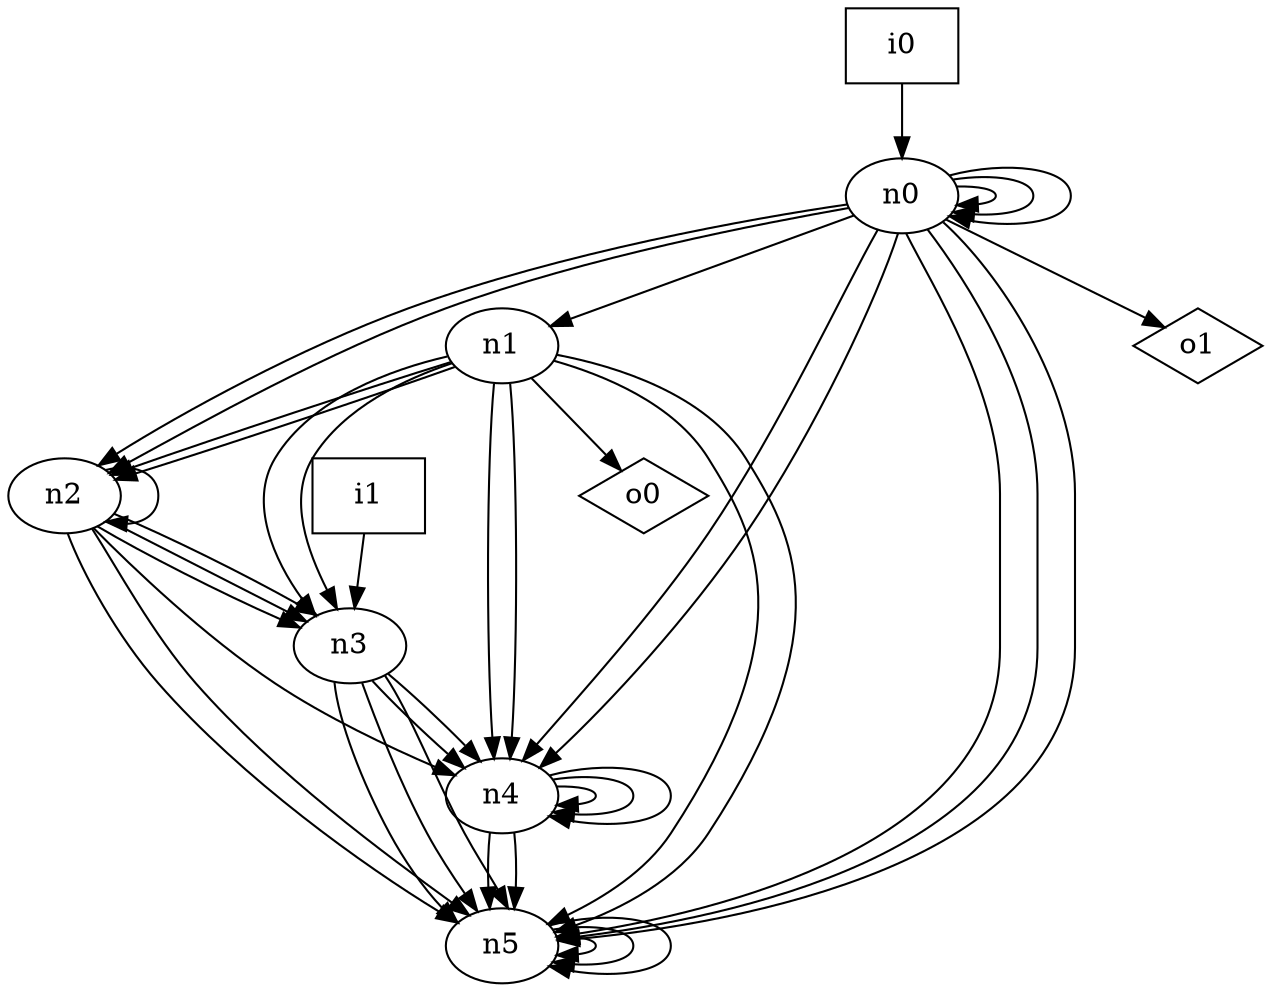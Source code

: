 digraph G {
n0 [label="n0"];
n1 [label="n1"];
n2 [label="n2"];
n3 [label="n3"];
n4 [label="n4"];
n5 [label="n5"];
n6 [label="i0",shape="box"];
n7 [label="i1",shape="box"];
n8 [label="o0",shape="diamond"];
n9 [label="o1",shape="diamond"];
n0 -> n0
n0 -> n0
n0 -> n0
n0 -> n1
n0 -> n2
n0 -> n2
n0 -> n4
n0 -> n4
n0 -> n5
n0 -> n5
n0 -> n5
n0 -> n9
n1 -> n2
n1 -> n2
n1 -> n3
n1 -> n3
n1 -> n4
n1 -> n4
n1 -> n5
n1 -> n5
n1 -> n8
n2 -> n2
n2 -> n3
n2 -> n3
n2 -> n3
n2 -> n4
n2 -> n5
n2 -> n5
n3 -> n4
n3 -> n4
n3 -> n5
n3 -> n5
n3 -> n5
n4 -> n4
n4 -> n4
n4 -> n4
n4 -> n5
n4 -> n5
n5 -> n5
n5 -> n5
n5 -> n5
n6 -> n0
n7 -> n3
}